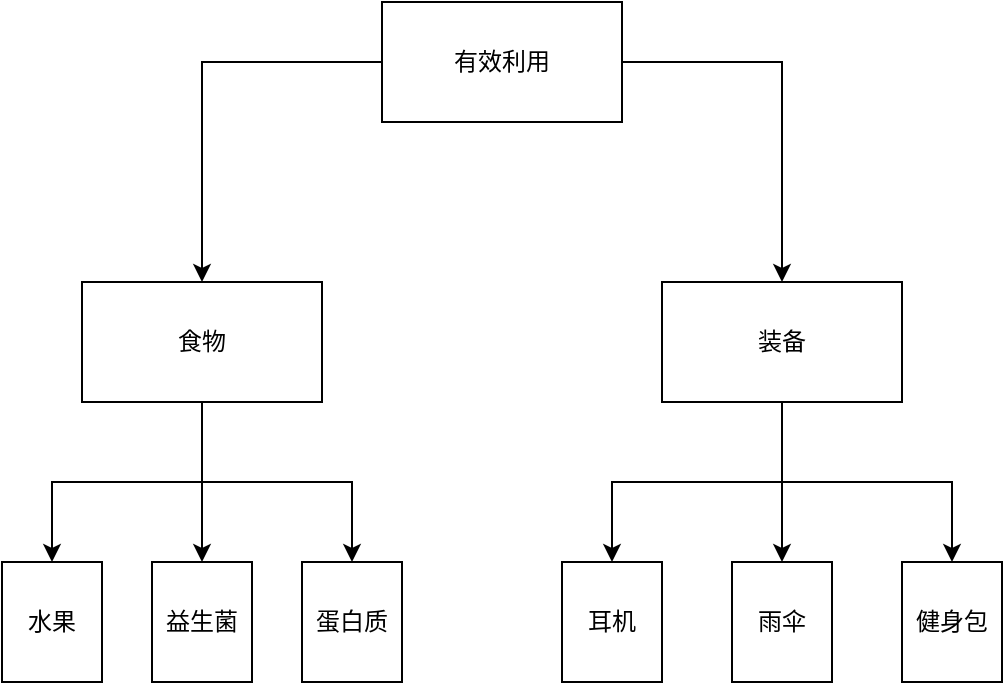 <mxfile version="24.4.8" type="github">
  <diagram name="Page-1" id="uqdRBUYbpWMwamhhAZ4K">
    <mxGraphModel dx="1434" dy="692" grid="1" gridSize="10" guides="1" tooltips="1" connect="1" arrows="1" fold="1" page="1" pageScale="1" pageWidth="850" pageHeight="1100" math="0" shadow="0">
      <root>
        <mxCell id="0" />
        <mxCell id="1" parent="0" />
        <mxCell id="-fmW5HMVFUAjquBi6Vyk-5" value="" style="edgeStyle=orthogonalEdgeStyle;rounded=0;orthogonalLoop=1;jettySize=auto;html=1;" edge="1" parent="1" source="-fmW5HMVFUAjquBi6Vyk-1" target="-fmW5HMVFUAjquBi6Vyk-4">
          <mxGeometry relative="1" as="geometry" />
        </mxCell>
        <mxCell id="-fmW5HMVFUAjquBi6Vyk-7" value="" style="edgeStyle=orthogonalEdgeStyle;rounded=0;orthogonalLoop=1;jettySize=auto;html=1;" edge="1" parent="1" source="-fmW5HMVFUAjquBi6Vyk-1" target="-fmW5HMVFUAjquBi6Vyk-6">
          <mxGeometry relative="1" as="geometry" />
        </mxCell>
        <mxCell id="-fmW5HMVFUAjquBi6Vyk-1" value="有效利用" style="rounded=0;whiteSpace=wrap;html=1;" vertex="1" parent="1">
          <mxGeometry x="360" y="90" width="120" height="60" as="geometry" />
        </mxCell>
        <mxCell id="-fmW5HMVFUAjquBi6Vyk-11" value="" style="edgeStyle=orthogonalEdgeStyle;rounded=0;orthogonalLoop=1;jettySize=auto;html=1;" edge="1" parent="1" source="-fmW5HMVFUAjquBi6Vyk-4" target="-fmW5HMVFUAjquBi6Vyk-10">
          <mxGeometry relative="1" as="geometry" />
        </mxCell>
        <mxCell id="-fmW5HMVFUAjquBi6Vyk-13" style="edgeStyle=orthogonalEdgeStyle;rounded=0;orthogonalLoop=1;jettySize=auto;html=1;entryX=0.5;entryY=0;entryDx=0;entryDy=0;" edge="1" parent="1" source="-fmW5HMVFUAjquBi6Vyk-4" target="-fmW5HMVFUAjquBi6Vyk-12">
          <mxGeometry relative="1" as="geometry" />
        </mxCell>
        <mxCell id="-fmW5HMVFUAjquBi6Vyk-18" style="edgeStyle=orthogonalEdgeStyle;rounded=0;orthogonalLoop=1;jettySize=auto;html=1;" edge="1" parent="1" source="-fmW5HMVFUAjquBi6Vyk-4" target="-fmW5HMVFUAjquBi6Vyk-14">
          <mxGeometry relative="1" as="geometry" />
        </mxCell>
        <mxCell id="-fmW5HMVFUAjquBi6Vyk-4" value="装备" style="rounded=0;whiteSpace=wrap;html=1;" vertex="1" parent="1">
          <mxGeometry x="500" y="230" width="120" height="60" as="geometry" />
        </mxCell>
        <mxCell id="-fmW5HMVFUAjquBi6Vyk-9" value="" style="edgeStyle=orthogonalEdgeStyle;rounded=0;orthogonalLoop=1;jettySize=auto;html=1;" edge="1" parent="1" source="-fmW5HMVFUAjquBi6Vyk-6" target="-fmW5HMVFUAjquBi6Vyk-8">
          <mxGeometry relative="1" as="geometry" />
        </mxCell>
        <mxCell id="-fmW5HMVFUAjquBi6Vyk-24" style="edgeStyle=orthogonalEdgeStyle;rounded=0;orthogonalLoop=1;jettySize=auto;html=1;entryX=0.5;entryY=0;entryDx=0;entryDy=0;" edge="1" parent="1" source="-fmW5HMVFUAjquBi6Vyk-6" target="-fmW5HMVFUAjquBi6Vyk-21">
          <mxGeometry relative="1" as="geometry" />
        </mxCell>
        <mxCell id="-fmW5HMVFUAjquBi6Vyk-25" style="edgeStyle=orthogonalEdgeStyle;rounded=0;orthogonalLoop=1;jettySize=auto;html=1;" edge="1" parent="1" source="-fmW5HMVFUAjquBi6Vyk-6" target="-fmW5HMVFUAjquBi6Vyk-23">
          <mxGeometry relative="1" as="geometry" />
        </mxCell>
        <mxCell id="-fmW5HMVFUAjquBi6Vyk-6" value="食物" style="rounded=0;whiteSpace=wrap;html=1;" vertex="1" parent="1">
          <mxGeometry x="210" y="230" width="120" height="60" as="geometry" />
        </mxCell>
        <mxCell id="-fmW5HMVFUAjquBi6Vyk-8" value="&lt;div&gt;益生菌&lt;/div&gt;" style="rounded=0;whiteSpace=wrap;html=1;" vertex="1" parent="1">
          <mxGeometry x="245" y="370" width="50" height="60" as="geometry" />
        </mxCell>
        <mxCell id="-fmW5HMVFUAjquBi6Vyk-10" value="耳机" style="rounded=0;whiteSpace=wrap;html=1;" vertex="1" parent="1">
          <mxGeometry x="450" y="370" width="50" height="60" as="geometry" />
        </mxCell>
        <mxCell id="-fmW5HMVFUAjquBi6Vyk-12" value="雨伞" style="rounded=0;whiteSpace=wrap;html=1;" vertex="1" parent="1">
          <mxGeometry x="535" y="370" width="50" height="60" as="geometry" />
        </mxCell>
        <mxCell id="-fmW5HMVFUAjquBi6Vyk-14" value="健身包" style="rounded=0;whiteSpace=wrap;html=1;" vertex="1" parent="1">
          <mxGeometry x="620" y="370" width="50" height="60" as="geometry" />
        </mxCell>
        <mxCell id="-fmW5HMVFUAjquBi6Vyk-21" value="&lt;div&gt;水果&lt;/div&gt;" style="rounded=0;whiteSpace=wrap;html=1;" vertex="1" parent="1">
          <mxGeometry x="170" y="370" width="50" height="60" as="geometry" />
        </mxCell>
        <mxCell id="-fmW5HMVFUAjquBi6Vyk-23" value="&lt;div&gt;蛋白质&lt;/div&gt;" style="rounded=0;whiteSpace=wrap;html=1;" vertex="1" parent="1">
          <mxGeometry x="320" y="370" width="50" height="60" as="geometry" />
        </mxCell>
      </root>
    </mxGraphModel>
  </diagram>
</mxfile>
